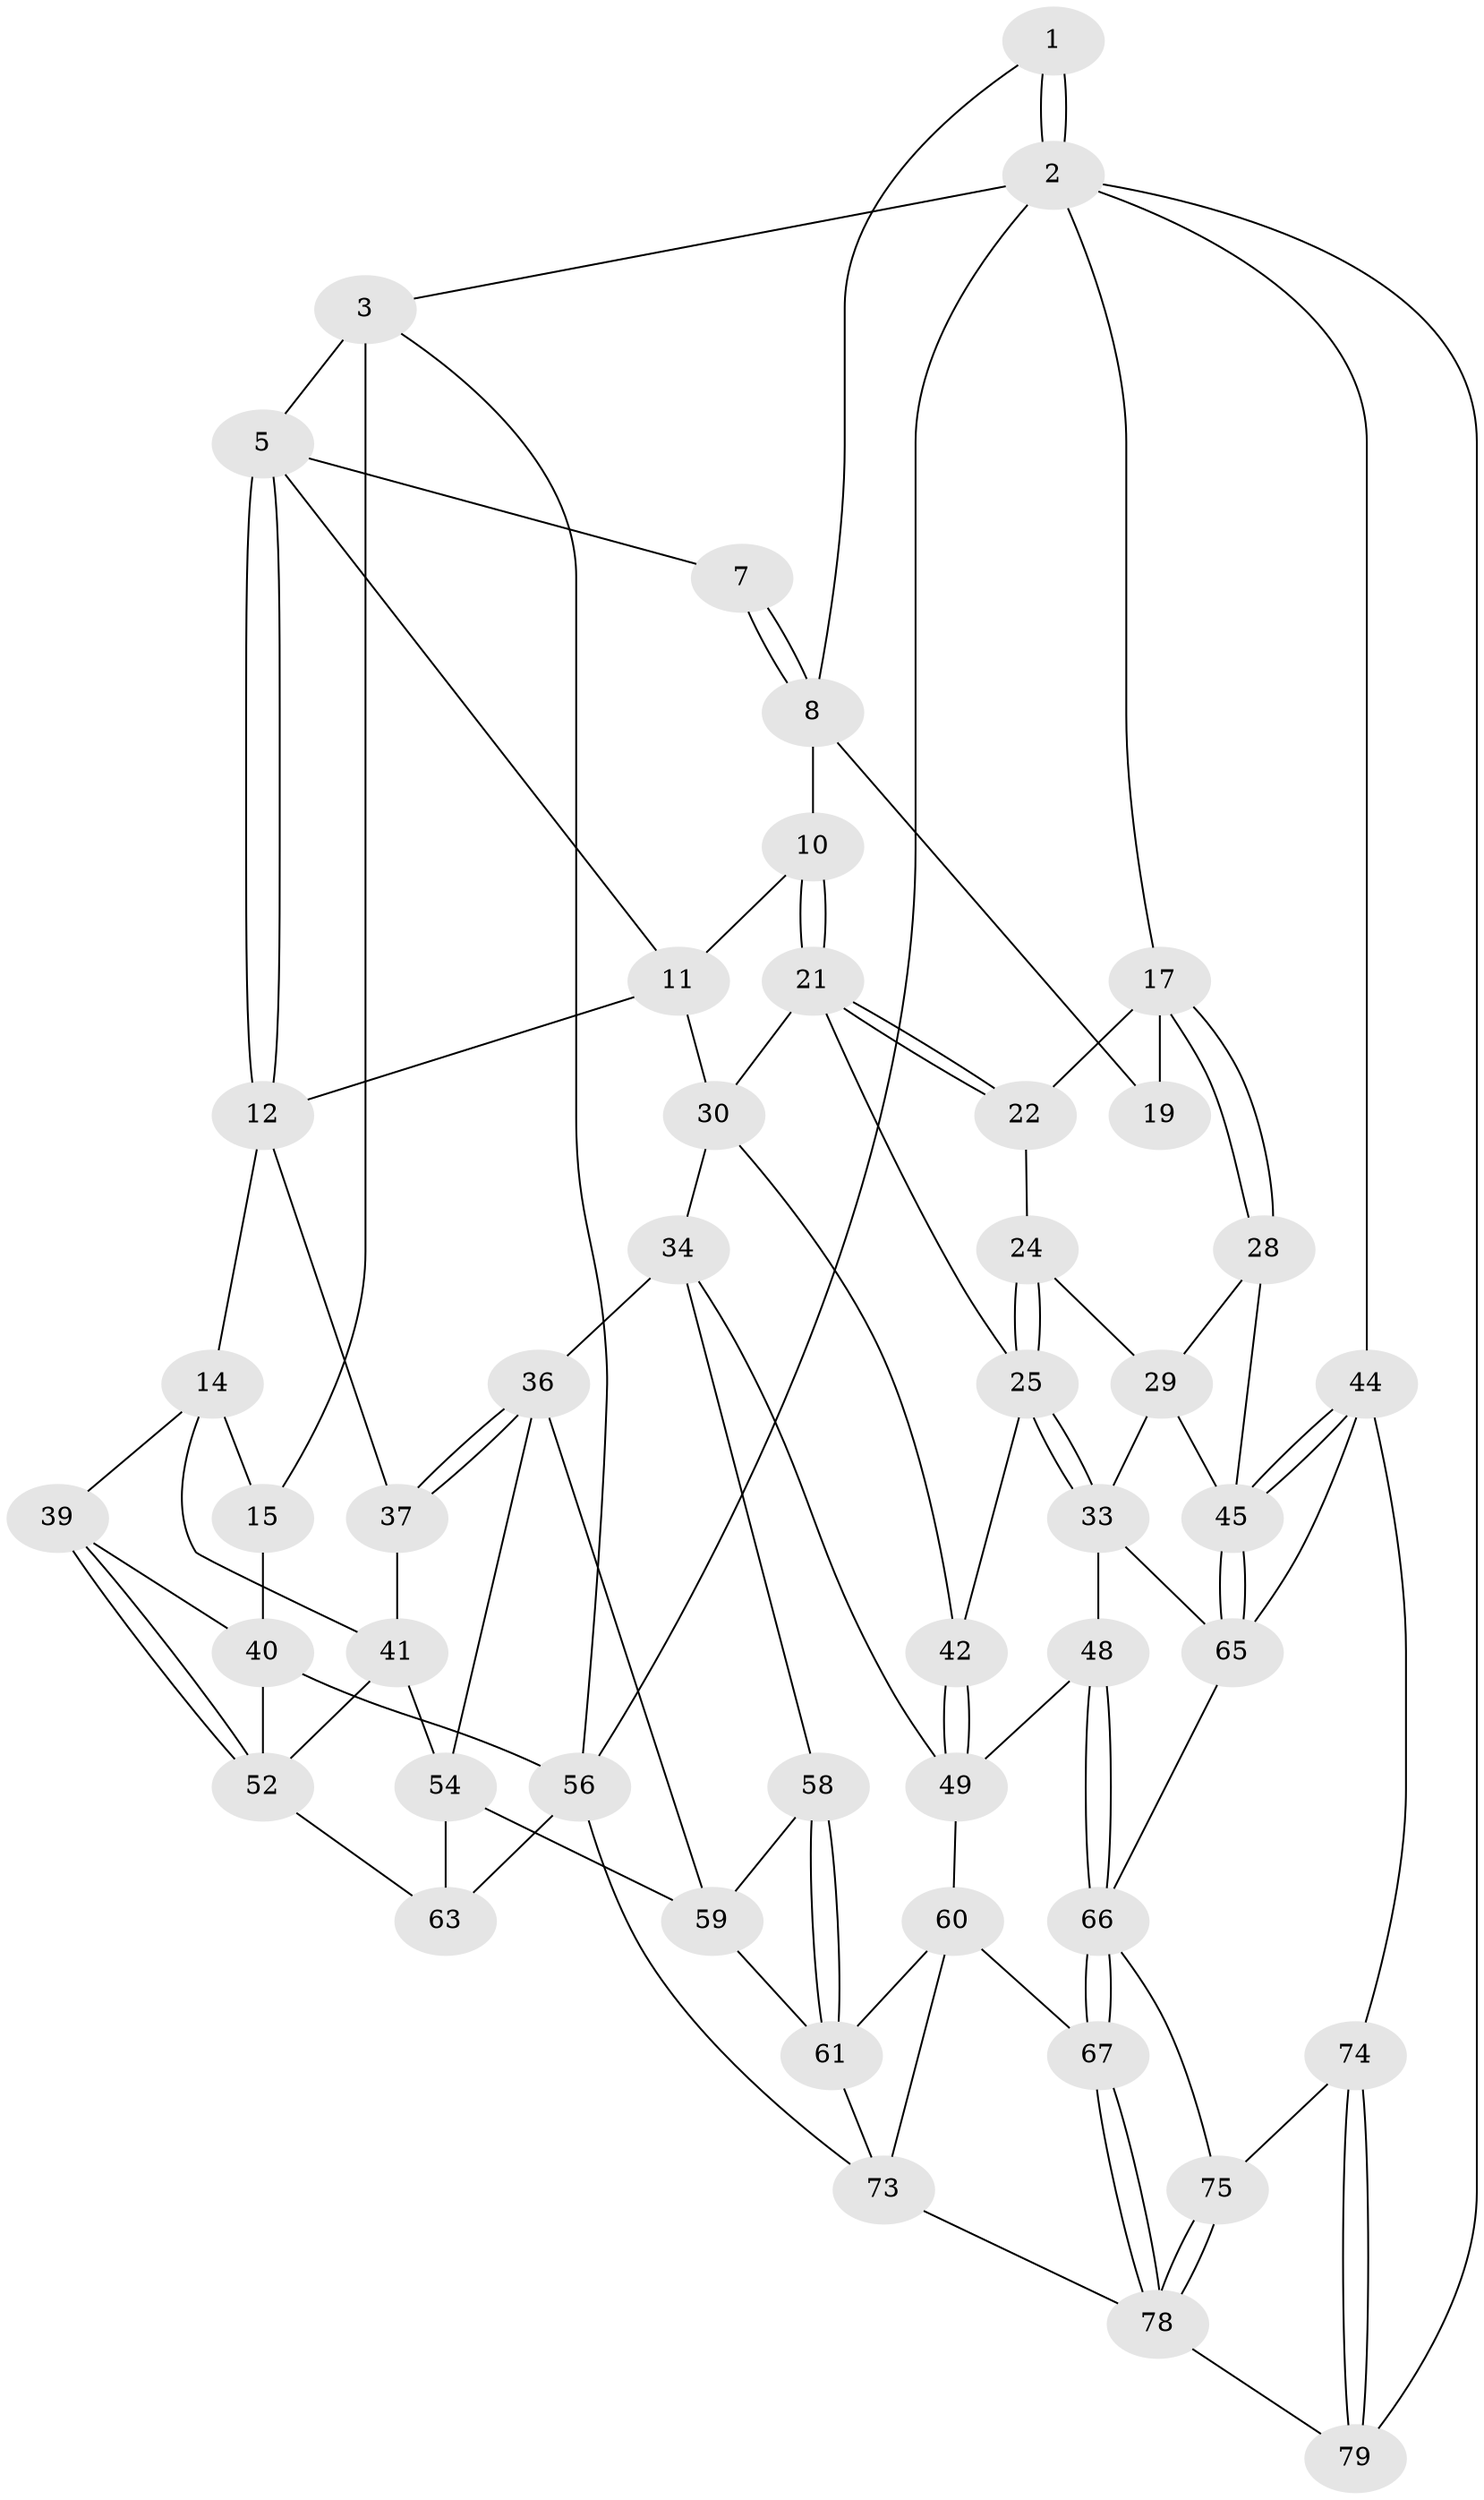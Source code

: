 // Generated by graph-tools (version 1.1) at 2025/52/02/27/25 19:52:39]
// undirected, 48 vertices, 106 edges
graph export_dot {
graph [start="1"]
  node [color=gray90,style=filled];
  1 [pos="+0.95166503299119+0"];
  2 [pos="+1+0",super="+43"];
  3 [pos="+0+0",super="+4"];
  5 [pos="+0.32805372384486353+0",super="+6"];
  7 [pos="+0.6277870400239676+0"];
  8 [pos="+0.7022867432534375+0.11175557670030792",super="+9"];
  10 [pos="+0.6674733340876329+0.21200686675031907"];
  11 [pos="+0.6496120254650695+0.2049675473903737",super="+16"];
  12 [pos="+0.3815933794426168+0.24264180186655993",super="+13"];
  14 [pos="+0.2349551106387188+0.2932634677740062",super="+38"];
  15 [pos="+0.15590844583901714+0.15494890164112035",super="+20"];
  17 [pos="+1+0",super="+18"];
  19 [pos="+0.9135162267994256+0.1207188196551552"];
  21 [pos="+0.6678182459080733+0.21312600159617073",super="+27"];
  22 [pos="+0.8251634860175296+0.28038909576744236",super="+23"];
  24 [pos="+0.8719718254142049+0.3340181109661234"];
  25 [pos="+0.7768756495839751+0.42862559440798575",super="+26"];
  28 [pos="+1+0.060101646698367726"];
  29 [pos="+0.90190868207341+0.3495124806415264",super="+32"];
  30 [pos="+0.4878692358854651+0.42409941112837063",super="+31"];
  33 [pos="+0.8116570717255934+0.532927700315099",super="+47"];
  34 [pos="+0.4491256611633431+0.49496017426077804",super="+35"];
  36 [pos="+0.3375997078459583+0.511751756290912",super="+53"];
  37 [pos="+0.28090269335757995+0.4010000985955933"];
  39 [pos="+0+0.3386965934118224"];
  40 [pos="+0+0.2824112840935497",super="+55"];
  41 [pos="+0.16484448020262876+0.505035642916533",super="+51"];
  42 [pos="+0.603921044944458+0.45918282597513177"];
  44 [pos="+1+0.71051388163331",super="+72"];
  45 [pos="+1+0.6855427193893248",super="+46"];
  48 [pos="+0.7156014493722784+0.5760968439877351"];
  49 [pos="+0.6366324977283038+0.5737788210933351",super="+50"];
  52 [pos="+0.06947593263534474+0.5709587553061186",super="+57"];
  54 [pos="+0.2120172699603132+0.5643244061978604",super="+62"];
  56 [pos="+0+1",super="+77"];
  58 [pos="+0.4143679111564206+0.6479327442421685"];
  59 [pos="+0.3363911510285254+0.658222668013626",super="+64"];
  60 [pos="+0.5475633854114113+0.6701673455982361",super="+68"];
  61 [pos="+0.47253875376934135+0.6858071317332515",super="+71"];
  63 [pos="+0.19017489698786913+0.7404904159662182"];
  65 [pos="+0.8247261674942772+0.5993989529307829",super="+69"];
  66 [pos="+0.6567301597251105+0.8277283723952342",super="+70"];
  67 [pos="+0.6552390530988721+0.8290932800974543"];
  73 [pos="+0.410736748560123+0.8552119382388469",super="+76"];
  74 [pos="+0.9062325749289282+0.8389499379015461"];
  75 [pos="+0.883980458667845+0.8359238405574028"];
  78 [pos="+0.674889525996572+0.9207551571478361",super="+80"];
  79 [pos="+0.9261016456138697+1"];
  1 -- 2;
  1 -- 2;
  1 -- 8;
  2 -- 3;
  2 -- 17;
  2 -- 56;
  2 -- 44;
  2 -- 79;
  3 -- 56;
  3 -- 15 [weight=2];
  3 -- 5;
  5 -- 12;
  5 -- 12;
  5 -- 11;
  5 -- 7;
  7 -- 8;
  7 -- 8;
  8 -- 10;
  8 -- 19;
  10 -- 11;
  10 -- 21;
  10 -- 21;
  11 -- 12;
  11 -- 30;
  12 -- 37;
  12 -- 14;
  14 -- 15;
  14 -- 41;
  14 -- 39;
  15 -- 40;
  17 -- 28;
  17 -- 28;
  17 -- 19;
  17 -- 22;
  21 -- 22;
  21 -- 22;
  21 -- 25;
  21 -- 30;
  22 -- 24;
  24 -- 25;
  24 -- 25;
  24 -- 29;
  25 -- 33;
  25 -- 33;
  25 -- 42;
  28 -- 29;
  28 -- 45;
  29 -- 33;
  29 -- 45;
  30 -- 42;
  30 -- 34;
  33 -- 48;
  33 -- 65;
  34 -- 58;
  34 -- 36;
  34 -- 49;
  36 -- 37;
  36 -- 37;
  36 -- 59;
  36 -- 54;
  37 -- 41;
  39 -- 40;
  39 -- 52;
  39 -- 52;
  40 -- 56;
  40 -- 52;
  41 -- 52;
  41 -- 54;
  42 -- 49;
  42 -- 49;
  44 -- 45;
  44 -- 45;
  44 -- 65;
  44 -- 74;
  45 -- 65;
  45 -- 65;
  48 -- 49;
  48 -- 66;
  48 -- 66;
  49 -- 60;
  52 -- 63;
  54 -- 59;
  54 -- 63;
  56 -- 63;
  56 -- 73;
  58 -- 59;
  58 -- 61;
  58 -- 61;
  59 -- 61;
  60 -- 61;
  60 -- 73;
  60 -- 67;
  61 -- 73;
  65 -- 66;
  66 -- 67;
  66 -- 67;
  66 -- 75;
  67 -- 78;
  67 -- 78;
  73 -- 78;
  74 -- 75;
  74 -- 79;
  74 -- 79;
  75 -- 78;
  75 -- 78;
  78 -- 79;
}
